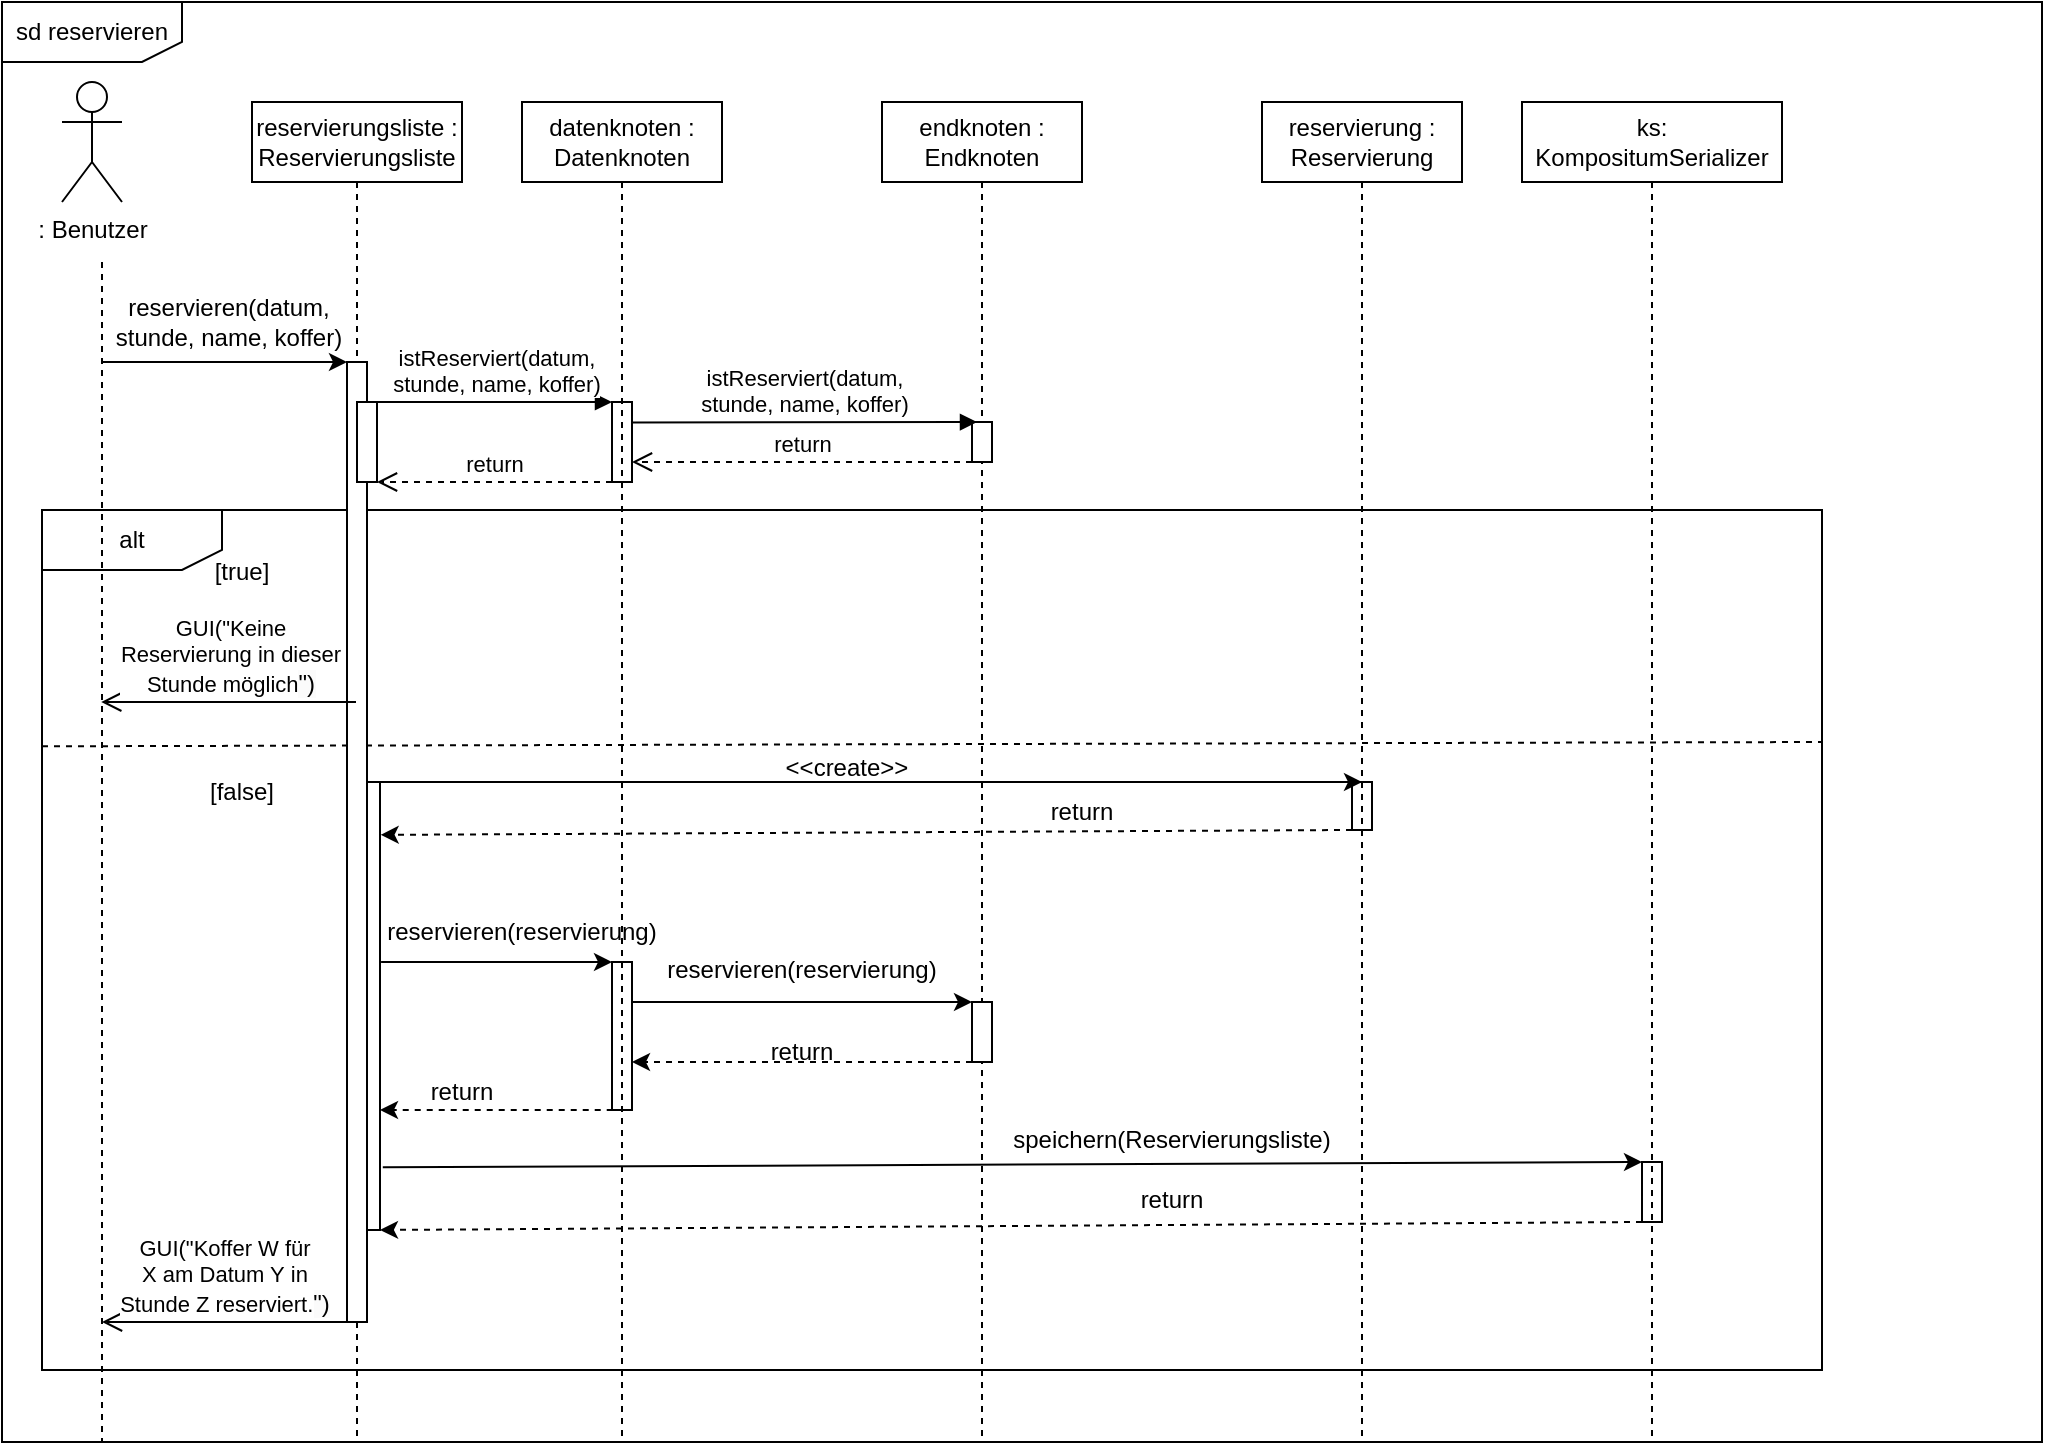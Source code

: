 <mxfile version="20.7.4" type="device"><diagram name="Page-1" id="2YBvvXClWsGukQMizWep"><mxGraphModel dx="1656" dy="826" grid="1" gridSize="10" guides="1" tooltips="1" connect="1" arrows="1" fold="1" page="1" pageScale="1" pageWidth="850" pageHeight="1100" math="0" shadow="0"><root><mxCell id="0"/><mxCell id="1" parent="0"/><mxCell id="4PACpi_-vSN5c5lg_NJ2-1" value="" style="rounded=0;whiteSpace=wrap;html=1;" parent="1" vertex="1"><mxGeometry x="10" y="10" width="1020" height="720" as="geometry"/></mxCell><mxCell id="4PACpi_-vSN5c5lg_NJ2-31" value="" style="group;dashed=1;" parent="1" vertex="1" connectable="0"><mxGeometry x="30" y="264" width="940" height="460" as="geometry"/></mxCell><mxCell id="4PACpi_-vSN5c5lg_NJ2-28" value="" style="rounded=0;whiteSpace=wrap;html=1;" parent="4PACpi_-vSN5c5lg_NJ2-31" vertex="1"><mxGeometry width="890" height="430" as="geometry"/></mxCell><mxCell id="4PACpi_-vSN5c5lg_NJ2-29" value="alt" style="text;html=1;strokeColor=none;fillColor=none;align=center;verticalAlign=middle;whiteSpace=wrap;rounded=0;" parent="4PACpi_-vSN5c5lg_NJ2-31" vertex="1"><mxGeometry width="90" height="30" as="geometry"/></mxCell><mxCell id="4PACpi_-vSN5c5lg_NJ2-30" value="" style="endArrow=none;html=1;rounded=0;exitX=0;exitY=1;exitDx=0;exitDy=0;entryX=1;entryY=0;entryDx=0;entryDy=0;" parent="4PACpi_-vSN5c5lg_NJ2-31" edge="1"><mxGeometry width="50" height="50" relative="1" as="geometry"><mxPoint y="30" as="sourcePoint"/><mxPoint x="90" as="targetPoint"/><Array as="points"><mxPoint x="70" y="30"/><mxPoint x="90" y="20"/></Array></mxGeometry></mxCell><mxCell id="4PACpi_-vSN5c5lg_NJ2-33" value="" style="endArrow=none;dashed=1;html=1;rounded=0;" parent="4PACpi_-vSN5c5lg_NJ2-31" edge="1"><mxGeometry width="50" height="50" relative="1" as="geometry"><mxPoint y="118.16" as="sourcePoint"/><mxPoint x="890" y="116" as="targetPoint"/></mxGeometry></mxCell><mxCell id="4PACpi_-vSN5c5lg_NJ2-34" value="[true]" style="text;html=1;strokeColor=none;fillColor=none;align=center;verticalAlign=middle;whiteSpace=wrap;rounded=0;" parent="4PACpi_-vSN5c5lg_NJ2-31" vertex="1"><mxGeometry x="70" y="16" width="60" height="30" as="geometry"/></mxCell><mxCell id="4PACpi_-vSN5c5lg_NJ2-35" value="[false]" style="text;html=1;strokeColor=none;fillColor=none;align=center;verticalAlign=middle;whiteSpace=wrap;rounded=0;" parent="4PACpi_-vSN5c5lg_NJ2-31" vertex="1"><mxGeometry x="70" y="126" width="60" height="30" as="geometry"/></mxCell><mxCell id="4PACpi_-vSN5c5lg_NJ2-13" value="" style="html=1;points=[];perimeter=orthogonalPerimeter;outlineConnect=0;targetShapes=umlLifeline;portConstraint=eastwest;newEdgeStyle={&quot;edgeStyle&quot;:&quot;elbowEdgeStyle&quot;,&quot;elbow&quot;:&quot;vertical&quot;,&quot;curved&quot;:0,&quot;rounded&quot;:0};" parent="4PACpi_-vSN5c5lg_NJ2-31" vertex="1"><mxGeometry x="655" y="136" width="10" height="24" as="geometry"/></mxCell><mxCell id="4PACpi_-vSN5c5lg_NJ2-47" value="" style="endArrow=classic;html=1;rounded=0;entryX=0.5;entryY=0;entryDx=0;entryDy=0;entryPerimeter=0;exitX=1;exitY=0;exitDx=0;exitDy=0;" parent="4PACpi_-vSN5c5lg_NJ2-31" source="4PACpi_-vSN5c5lg_NJ2-46" target="4PACpi_-vSN5c5lg_NJ2-13" edge="1"><mxGeometry width="50" height="50" relative="1" as="geometry"><mxPoint x="170" y="126" as="sourcePoint"/><mxPoint x="420" y="86" as="targetPoint"/></mxGeometry></mxCell><mxCell id="4PACpi_-vSN5c5lg_NJ2-49" value="" style="endArrow=classic;html=1;rounded=0;entryX=1.033;entryY=0.118;entryDx=0;entryDy=0;entryPerimeter=0;dashed=1;" parent="4PACpi_-vSN5c5lg_NJ2-31" source="4PACpi_-vSN5c5lg_NJ2-13" target="4PACpi_-vSN5c5lg_NJ2-46" edge="1"><mxGeometry width="50" height="50" relative="1" as="geometry"><mxPoint x="510" y="186" as="sourcePoint"/><mxPoint x="560" y="136" as="targetPoint"/></mxGeometry></mxCell><mxCell id="4PACpi_-vSN5c5lg_NJ2-50" value="return" style="text;html=1;strokeColor=none;fillColor=none;align=center;verticalAlign=middle;whiteSpace=wrap;rounded=0;" parent="4PACpi_-vSN5c5lg_NJ2-31" vertex="1"><mxGeometry x="490" y="136" width="60" height="30" as="geometry"/></mxCell><mxCell id="4PACpi_-vSN5c5lg_NJ2-51" value="" style="endArrow=classic;html=1;rounded=0;exitX=1.054;exitY=0.43;exitDx=0;exitDy=0;exitPerimeter=0;" parent="4PACpi_-vSN5c5lg_NJ2-31" edge="1"><mxGeometry width="50" height="50" relative="1" as="geometry"><mxPoint x="169.54" y="226.0" as="sourcePoint"/><mxPoint x="285" y="226.0" as="targetPoint"/></mxGeometry></mxCell><mxCell id="4PACpi_-vSN5c5lg_NJ2-52" value="reservieren(reservierung)" style="text;html=1;strokeColor=none;fillColor=none;align=center;verticalAlign=middle;whiteSpace=wrap;rounded=0;" parent="4PACpi_-vSN5c5lg_NJ2-31" vertex="1"><mxGeometry x="180" y="196" width="120" height="30" as="geometry"/></mxCell><mxCell id="4PACpi_-vSN5c5lg_NJ2-57" value="reservieren(reservierung)" style="text;html=1;strokeColor=none;fillColor=none;align=center;verticalAlign=middle;whiteSpace=wrap;rounded=0;" parent="4PACpi_-vSN5c5lg_NJ2-31" vertex="1"><mxGeometry x="350" y="215" width="60" height="30" as="geometry"/></mxCell><mxCell id="4PACpi_-vSN5c5lg_NJ2-58" value="" style="endArrow=classic;html=1;rounded=0;dashed=1;" parent="4PACpi_-vSN5c5lg_NJ2-31" edge="1"><mxGeometry width="50" height="50" relative="1" as="geometry"><mxPoint x="465" y="276" as="sourcePoint"/><mxPoint x="295" y="276" as="targetPoint"/></mxGeometry></mxCell><mxCell id="4PACpi_-vSN5c5lg_NJ2-59" value="return" style="text;html=1;strokeColor=none;fillColor=none;align=center;verticalAlign=middle;whiteSpace=wrap;rounded=0;" parent="4PACpi_-vSN5c5lg_NJ2-31" vertex="1"><mxGeometry x="350" y="256" width="60" height="30" as="geometry"/></mxCell><mxCell id="4PACpi_-vSN5c5lg_NJ2-60" value="" style="endArrow=classic;html=1;rounded=0;dashed=1;entryX=0.964;entryY=0.709;entryDx=0;entryDy=0;entryPerimeter=0;" parent="4PACpi_-vSN5c5lg_NJ2-31" edge="1"><mxGeometry width="50" height="50" relative="1" as="geometry"><mxPoint x="285.36" y="299.996" as="sourcePoint"/><mxPoint x="169" y="299.996" as="targetPoint"/></mxGeometry></mxCell><mxCell id="4PACpi_-vSN5c5lg_NJ2-61" value="return" style="text;html=1;strokeColor=none;fillColor=none;align=center;verticalAlign=middle;whiteSpace=wrap;rounded=0;" parent="4PACpi_-vSN5c5lg_NJ2-31" vertex="1"><mxGeometry x="180" y="276" width="60" height="30" as="geometry"/></mxCell><mxCell id="4PACpi_-vSN5c5lg_NJ2-15" value="" style="html=1;points=[];perimeter=orthogonalPerimeter;outlineConnect=0;targetShapes=umlLifeline;portConstraint=eastwest;newEdgeStyle={&quot;edgeStyle&quot;:&quot;elbowEdgeStyle&quot;,&quot;elbow&quot;:&quot;vertical&quot;,&quot;curved&quot;:0,&quot;rounded&quot;:0};" parent="4PACpi_-vSN5c5lg_NJ2-31" vertex="1"><mxGeometry x="800" y="326" width="10" height="30" as="geometry"/></mxCell><mxCell id="4PACpi_-vSN5c5lg_NJ2-64" value="" style="endArrow=classic;html=1;rounded=0;entryX=0;entryY=0;entryDx=0;entryDy=0;entryPerimeter=0;exitX=1.14;exitY=0.86;exitDx=0;exitDy=0;exitPerimeter=0;" parent="4PACpi_-vSN5c5lg_NJ2-31" source="4PACpi_-vSN5c5lg_NJ2-46" target="4PACpi_-vSN5c5lg_NJ2-15" edge="1"><mxGeometry width="50" height="50" relative="1" as="geometry"><mxPoint x="170" y="326" as="sourcePoint"/><mxPoint x="570" y="246" as="targetPoint"/></mxGeometry></mxCell><mxCell id="4PACpi_-vSN5c5lg_NJ2-65" value="" style="endArrow=classic;html=1;rounded=0;entryX=1;entryY=1;entryDx=0;entryDy=0;dashed=1;" parent="4PACpi_-vSN5c5lg_NJ2-31" source="4PACpi_-vSN5c5lg_NJ2-15" target="4PACpi_-vSN5c5lg_NJ2-46" edge="1"><mxGeometry width="50" height="50" relative="1" as="geometry"><mxPoint x="540" y="266" as="sourcePoint"/><mxPoint x="590" y="216" as="targetPoint"/></mxGeometry></mxCell><mxCell id="4PACpi_-vSN5c5lg_NJ2-66" value="speichern(Reservierungsliste)" style="text;html=1;strokeColor=none;fillColor=none;align=center;verticalAlign=middle;whiteSpace=wrap;rounded=0;" parent="4PACpi_-vSN5c5lg_NJ2-31" vertex="1"><mxGeometry x="465" y="300" width="200" height="30" as="geometry"/></mxCell><mxCell id="4PACpi_-vSN5c5lg_NJ2-67" value="return" style="text;html=1;strokeColor=none;fillColor=none;align=center;verticalAlign=middle;whiteSpace=wrap;rounded=0;" parent="4PACpi_-vSN5c5lg_NJ2-31" vertex="1"><mxGeometry x="535" y="330" width="60" height="30" as="geometry"/></mxCell><mxCell id="4PACpi_-vSN5c5lg_NJ2-70" value="GUI(&quot;&lt;font style=&quot;font-size: 11px;&quot;&gt;Koffer W&amp;nbsp;für &lt;br&gt;X&amp;nbsp;am Datum Y&amp;nbsp;in &lt;br&gt;Stunde Z&amp;nbsp;reserviert.&lt;/font&gt;&lt;span style=&quot;background-color: rgb(251, 251, 251); font-size: 12px;&quot;&gt;&quot;)&lt;/span&gt;" style="html=1;verticalAlign=bottom;endArrow=open;endSize=8;edgeStyle=elbowEdgeStyle;elbow=horizontal;curved=0;rounded=0;" parent="4PACpi_-vSN5c5lg_NJ2-31" source="aM9ryv3xv72pqoxQDRHE-2" edge="1"><mxGeometry relative="1" as="geometry"><mxPoint x="30" y="406" as="targetPoint"/><Array as="points"><mxPoint x="65" y="406"/></Array><mxPoint x="147.38" y="406" as="sourcePoint"/></mxGeometry></mxCell><mxCell id="4PACpi_-vSN5c5lg_NJ2-46" value="" style="rounded=0;whiteSpace=wrap;html=1;" parent="4PACpi_-vSN5c5lg_NJ2-31" vertex="1"><mxGeometry x="159" y="136" width="10" height="224" as="geometry"/></mxCell><mxCell id="4PACpi_-vSN5c5lg_NJ2-11" value="" style="html=1;points=[];perimeter=orthogonalPerimeter;outlineConnect=0;targetShapes=umlLifeline;portConstraint=eastwest;newEdgeStyle={&quot;edgeStyle&quot;:&quot;elbowEdgeStyle&quot;,&quot;elbow&quot;:&quot;vertical&quot;,&quot;curved&quot;:0,&quot;rounded&quot;:0};direction=west;fillColor=#FFFFFF;" parent="4PACpi_-vSN5c5lg_NJ2-31" vertex="1"><mxGeometry x="285" y="226" width="10" height="74" as="geometry"/></mxCell><mxCell id="aM9ryv3xv72pqoxQDRHE-1" value="reservierungsliste : Reservierungsliste" style="shape=umlLifeline;perimeter=lifelinePerimeter;whiteSpace=wrap;html=1;container=0;dropTarget=0;collapsible=0;recursiveResize=0;outlineConnect=0;portConstraint=eastwest;newEdgeStyle={&quot;edgeStyle&quot;:&quot;elbowEdgeStyle&quot;,&quot;elbow&quot;:&quot;vertical&quot;,&quot;curved&quot;:0,&quot;rounded&quot;:0};" parent="1" vertex="1"><mxGeometry x="135" y="60" width="105" height="670" as="geometry"/></mxCell><mxCell id="aM9ryv3xv72pqoxQDRHE-2" value="" style="html=1;points=[];perimeter=orthogonalPerimeter;outlineConnect=0;targetShapes=umlLifeline;portConstraint=eastwest;newEdgeStyle={&quot;edgeStyle&quot;:&quot;elbowEdgeStyle&quot;,&quot;elbow&quot;:&quot;vertical&quot;,&quot;curved&quot;:0,&quot;rounded&quot;:0};" parent="aM9ryv3xv72pqoxQDRHE-1" vertex="1"><mxGeometry x="47.5" y="130" width="10" height="480" as="geometry"/></mxCell><mxCell id="aM9ryv3xv72pqoxQDRHE-7" value="istReserviert(datum, &lt;br&gt;stunde, name, koffer)" style="html=1;verticalAlign=bottom;endArrow=block;edgeStyle=elbowEdgeStyle;elbow=vertical;curved=0;rounded=0;entryX=0;entryY=0;entryDx=0;entryDy=0;exitX=1;exitY=0;exitDx=0;exitDy=0;" parent="1" source="4PACpi_-vSN5c5lg_NJ2-44" target="4PACpi_-vSN5c5lg_NJ2-21" edge="1"><mxGeometry relative="1" as="geometry"><mxPoint x="200" y="210" as="sourcePoint"/><Array as="points"/><mxPoint x="365" y="210" as="targetPoint"/></mxGeometry></mxCell><mxCell id="aM9ryv3xv72pqoxQDRHE-8" value="return" style="html=1;verticalAlign=bottom;endArrow=open;dashed=1;endSize=8;edgeStyle=elbowEdgeStyle;elbow=vertical;curved=0;rounded=0;entryX=1;entryY=0.75;entryDx=0;entryDy=0;" parent="1" target="4PACpi_-vSN5c5lg_NJ2-21" edge="1"><mxGeometry relative="1" as="geometry"><mxPoint x="327.5" y="240.0" as="targetPoint"/><Array as="points"><mxPoint x="420" y="240"/></Array><mxPoint x="495" y="240" as="sourcePoint"/></mxGeometry></mxCell><mxCell id="4PACpi_-vSN5c5lg_NJ2-3" value="sd reservieren" style="text;html=1;strokeColor=none;fillColor=none;align=center;verticalAlign=middle;whiteSpace=wrap;rounded=0;" parent="1" vertex="1"><mxGeometry x="10" y="10" width="90" height="30" as="geometry"/></mxCell><mxCell id="4PACpi_-vSN5c5lg_NJ2-4" value="" style="endArrow=none;html=1;rounded=0;exitX=0;exitY=1;exitDx=0;exitDy=0;entryX=1;entryY=0;entryDx=0;entryDy=0;" parent="1" source="4PACpi_-vSN5c5lg_NJ2-3" target="4PACpi_-vSN5c5lg_NJ2-3" edge="1"><mxGeometry width="50" height="50" relative="1" as="geometry"><mxPoint x="60" y="90" as="sourcePoint"/><mxPoint x="110" y="40" as="targetPoint"/><Array as="points"><mxPoint x="80" y="40"/><mxPoint x="100" y="30"/></Array></mxGeometry></mxCell><mxCell id="4PACpi_-vSN5c5lg_NJ2-5" value=": Benutzer" style="shape=umlActor;verticalLabelPosition=bottom;verticalAlign=top;html=1;outlineConnect=0;" parent="1" vertex="1"><mxGeometry x="40" y="50" width="30" height="60" as="geometry"/></mxCell><mxCell id="4PACpi_-vSN5c5lg_NJ2-7" value="" style="endArrow=none;dashed=1;html=1;rounded=0;" parent="1" edge="1"><mxGeometry width="50" height="50" relative="1" as="geometry"><mxPoint x="60" y="139.996" as="sourcePoint"/><mxPoint x="60" y="730" as="targetPoint"/></mxGeometry></mxCell><mxCell id="4PACpi_-vSN5c5lg_NJ2-10" value="&lt;div&gt;endknoten : Endknoten &lt;/div&gt;" style="shape=umlLifeline;perimeter=lifelinePerimeter;whiteSpace=wrap;html=1;container=0;dropTarget=0;collapsible=0;recursiveResize=0;outlineConnect=0;portConstraint=eastwest;newEdgeStyle={&quot;edgeStyle&quot;:&quot;elbowEdgeStyle&quot;,&quot;elbow&quot;:&quot;vertical&quot;,&quot;curved&quot;:0,&quot;rounded&quot;:0};" parent="1" vertex="1"><mxGeometry x="450" y="60" width="100" height="670" as="geometry"/></mxCell><mxCell id="4PACpi_-vSN5c5lg_NJ2-53" value="" style="html=1;points=[];perimeter=orthogonalPerimeter;outlineConnect=0;targetShapes=umlLifeline;portConstraint=eastwest;newEdgeStyle={&quot;edgeStyle&quot;:&quot;elbowEdgeStyle&quot;,&quot;elbow&quot;:&quot;vertical&quot;,&quot;curved&quot;:0,&quot;rounded&quot;:0};direction=west;" parent="4PACpi_-vSN5c5lg_NJ2-10" vertex="1"><mxGeometry x="45" y="450" width="10" height="30" as="geometry"/></mxCell><mxCell id="4PACpi_-vSN5c5lg_NJ2-12" value="reservierung : Reservierung" style="shape=umlLifeline;perimeter=lifelinePerimeter;whiteSpace=wrap;html=1;container=0;dropTarget=0;collapsible=0;recursiveResize=0;outlineConnect=0;portConstraint=eastwest;newEdgeStyle={&quot;edgeStyle&quot;:&quot;elbowEdgeStyle&quot;,&quot;elbow&quot;:&quot;vertical&quot;,&quot;curved&quot;:0,&quot;rounded&quot;:0};" parent="1" vertex="1"><mxGeometry x="640" y="60" width="100" height="670" as="geometry"/></mxCell><mxCell id="4PACpi_-vSN5c5lg_NJ2-14" value="ks: KompositumSerializer" style="shape=umlLifeline;perimeter=lifelinePerimeter;whiteSpace=wrap;html=1;container=0;dropTarget=0;collapsible=0;recursiveResize=0;outlineConnect=0;portConstraint=eastwest;newEdgeStyle={&quot;edgeStyle&quot;:&quot;elbowEdgeStyle&quot;,&quot;elbow&quot;:&quot;vertical&quot;,&quot;curved&quot;:0,&quot;rounded&quot;:0};" parent="1" vertex="1"><mxGeometry x="770" y="60" width="130" height="670" as="geometry"/></mxCell><mxCell id="4PACpi_-vSN5c5lg_NJ2-19" value="" style="endArrow=classic;html=1;rounded=0;entryX=-0.25;entryY=0;entryDx=0;entryDy=0;entryPerimeter=0;" parent="1" source="4PACpi_-vSN5c5lg_NJ2-16" target="aM9ryv3xv72pqoxQDRHE-2" edge="1"><mxGeometry width="50" height="50" relative="1" as="geometry"><mxPoint x="60" y="190" as="sourcePoint"/><mxPoint x="170" y="190" as="targetPoint"/></mxGeometry></mxCell><mxCell id="4PACpi_-vSN5c5lg_NJ2-20" value="" style="endArrow=classic;html=1;rounded=0;" parent="1" target="aM9ryv3xv72pqoxQDRHE-2" edge="1"><mxGeometry width="50" height="50" relative="1" as="geometry"><mxPoint x="60" y="190" as="sourcePoint"/><mxPoint x="180" y="190" as="targetPoint"/></mxGeometry></mxCell><mxCell id="4PACpi_-vSN5c5lg_NJ2-16" value="reservieren(datum, &lt;br&gt;stunde, name, koffer)" style="text;html=1;align=center;verticalAlign=middle;resizable=0;points=[];autosize=1;strokeColor=none;fillColor=none;" parent="1" vertex="1"><mxGeometry x="52.5" y="150" width="140" height="40" as="geometry"/></mxCell><mxCell id="4PACpi_-vSN5c5lg_NJ2-21" value="" style="rounded=0;whiteSpace=wrap;html=1;" parent="1" vertex="1"><mxGeometry x="315" y="210" width="10" height="40" as="geometry"/></mxCell><mxCell id="4PACpi_-vSN5c5lg_NJ2-22" value="" style="rounded=0;whiteSpace=wrap;html=1;" parent="1" vertex="1"><mxGeometry x="495" y="220" width="10" height="20" as="geometry"/></mxCell><mxCell id="4PACpi_-vSN5c5lg_NJ2-23" value="istReserviert(datum, &lt;br&gt;stunde, name, koffer)" style="html=1;verticalAlign=bottom;endArrow=block;edgeStyle=elbowEdgeStyle;elbow=vertical;curved=0;rounded=0;entryX=0.25;entryY=0;entryDx=0;entryDy=0;" parent="1" target="4PACpi_-vSN5c5lg_NJ2-22" edge="1"><mxGeometry relative="1" as="geometry"><mxPoint x="325" y="220.24" as="sourcePoint"/><Array as="points"/><mxPoint x="447" y="220.24" as="targetPoint"/></mxGeometry></mxCell><mxCell id="4PACpi_-vSN5c5lg_NJ2-25" value="return" style="html=1;verticalAlign=bottom;endArrow=open;dashed=1;endSize=8;edgeStyle=elbowEdgeStyle;elbow=vertical;curved=0;rounded=0;exitX=0;exitY=1;exitDx=0;exitDy=0;entryX=1;entryY=1;entryDx=0;entryDy=0;" parent="1" source="4PACpi_-vSN5c5lg_NJ2-21" target="4PACpi_-vSN5c5lg_NJ2-44" edge="1"><mxGeometry relative="1" as="geometry"><mxPoint x="192.5" y="249.9" as="targetPoint"/><Array as="points"/><mxPoint x="297.41" y="240" as="sourcePoint"/></mxGeometry></mxCell><mxCell id="4PACpi_-vSN5c5lg_NJ2-26" value="GUI(&quot;Keine &lt;br&gt;Reservierung in dieser &lt;br&gt;Stunde möglich&lt;span style=&quot;background-color: rgb(251, 251, 251); font-size: 12px;&quot;&gt;&quot;)&lt;/span&gt;" style="html=1;verticalAlign=bottom;endArrow=open;endSize=8;edgeStyle=elbowEdgeStyle;elbow=vertical;curved=0;rounded=0;" parent="1" source="aM9ryv3xv72pqoxQDRHE-1" edge="1"><mxGeometry relative="1" as="geometry"><mxPoint x="59.62" y="360" as="targetPoint"/><Array as="points"><mxPoint x="104.62" y="360"/></Array><mxPoint x="185.37" y="360" as="sourcePoint"/></mxGeometry></mxCell><mxCell id="4PACpi_-vSN5c5lg_NJ2-44" value="" style="rounded=0;whiteSpace=wrap;html=1;" parent="1" vertex="1"><mxGeometry x="187.5" y="210" width="10" height="40" as="geometry"/></mxCell><mxCell id="4PACpi_-vSN5c5lg_NJ2-48" value="&amp;lt;&amp;lt;create&amp;gt;&amp;gt;" style="text;html=1;strokeColor=none;fillColor=none;align=center;verticalAlign=middle;whiteSpace=wrap;rounded=0;" parent="1" vertex="1"><mxGeometry x="315" y="378" width="235" height="30" as="geometry"/></mxCell><mxCell id="4PACpi_-vSN5c5lg_NJ2-56" value="" style="endArrow=classic;html=1;rounded=0;" parent="1" source="4PACpi_-vSN5c5lg_NJ2-11" edge="1"><mxGeometry width="50" height="50" relative="1" as="geometry"><mxPoint x="445" y="560" as="sourcePoint"/><mxPoint x="495" y="510" as="targetPoint"/></mxGeometry></mxCell><mxCell id="4PACpi_-vSN5c5lg_NJ2-8" value="datenknoten : Datenknoten " style="shape=umlLifeline;perimeter=lifelinePerimeter;whiteSpace=wrap;html=1;container=0;dropTarget=0;collapsible=0;recursiveResize=0;outlineConnect=0;portConstraint=eastwest;newEdgeStyle={&quot;edgeStyle&quot;:&quot;elbowEdgeStyle&quot;,&quot;elbow&quot;:&quot;vertical&quot;,&quot;curved&quot;:0,&quot;rounded&quot;:0};" parent="1" vertex="1"><mxGeometry x="270" y="60" width="100" height="670" as="geometry"/></mxCell></root></mxGraphModel></diagram></mxfile>